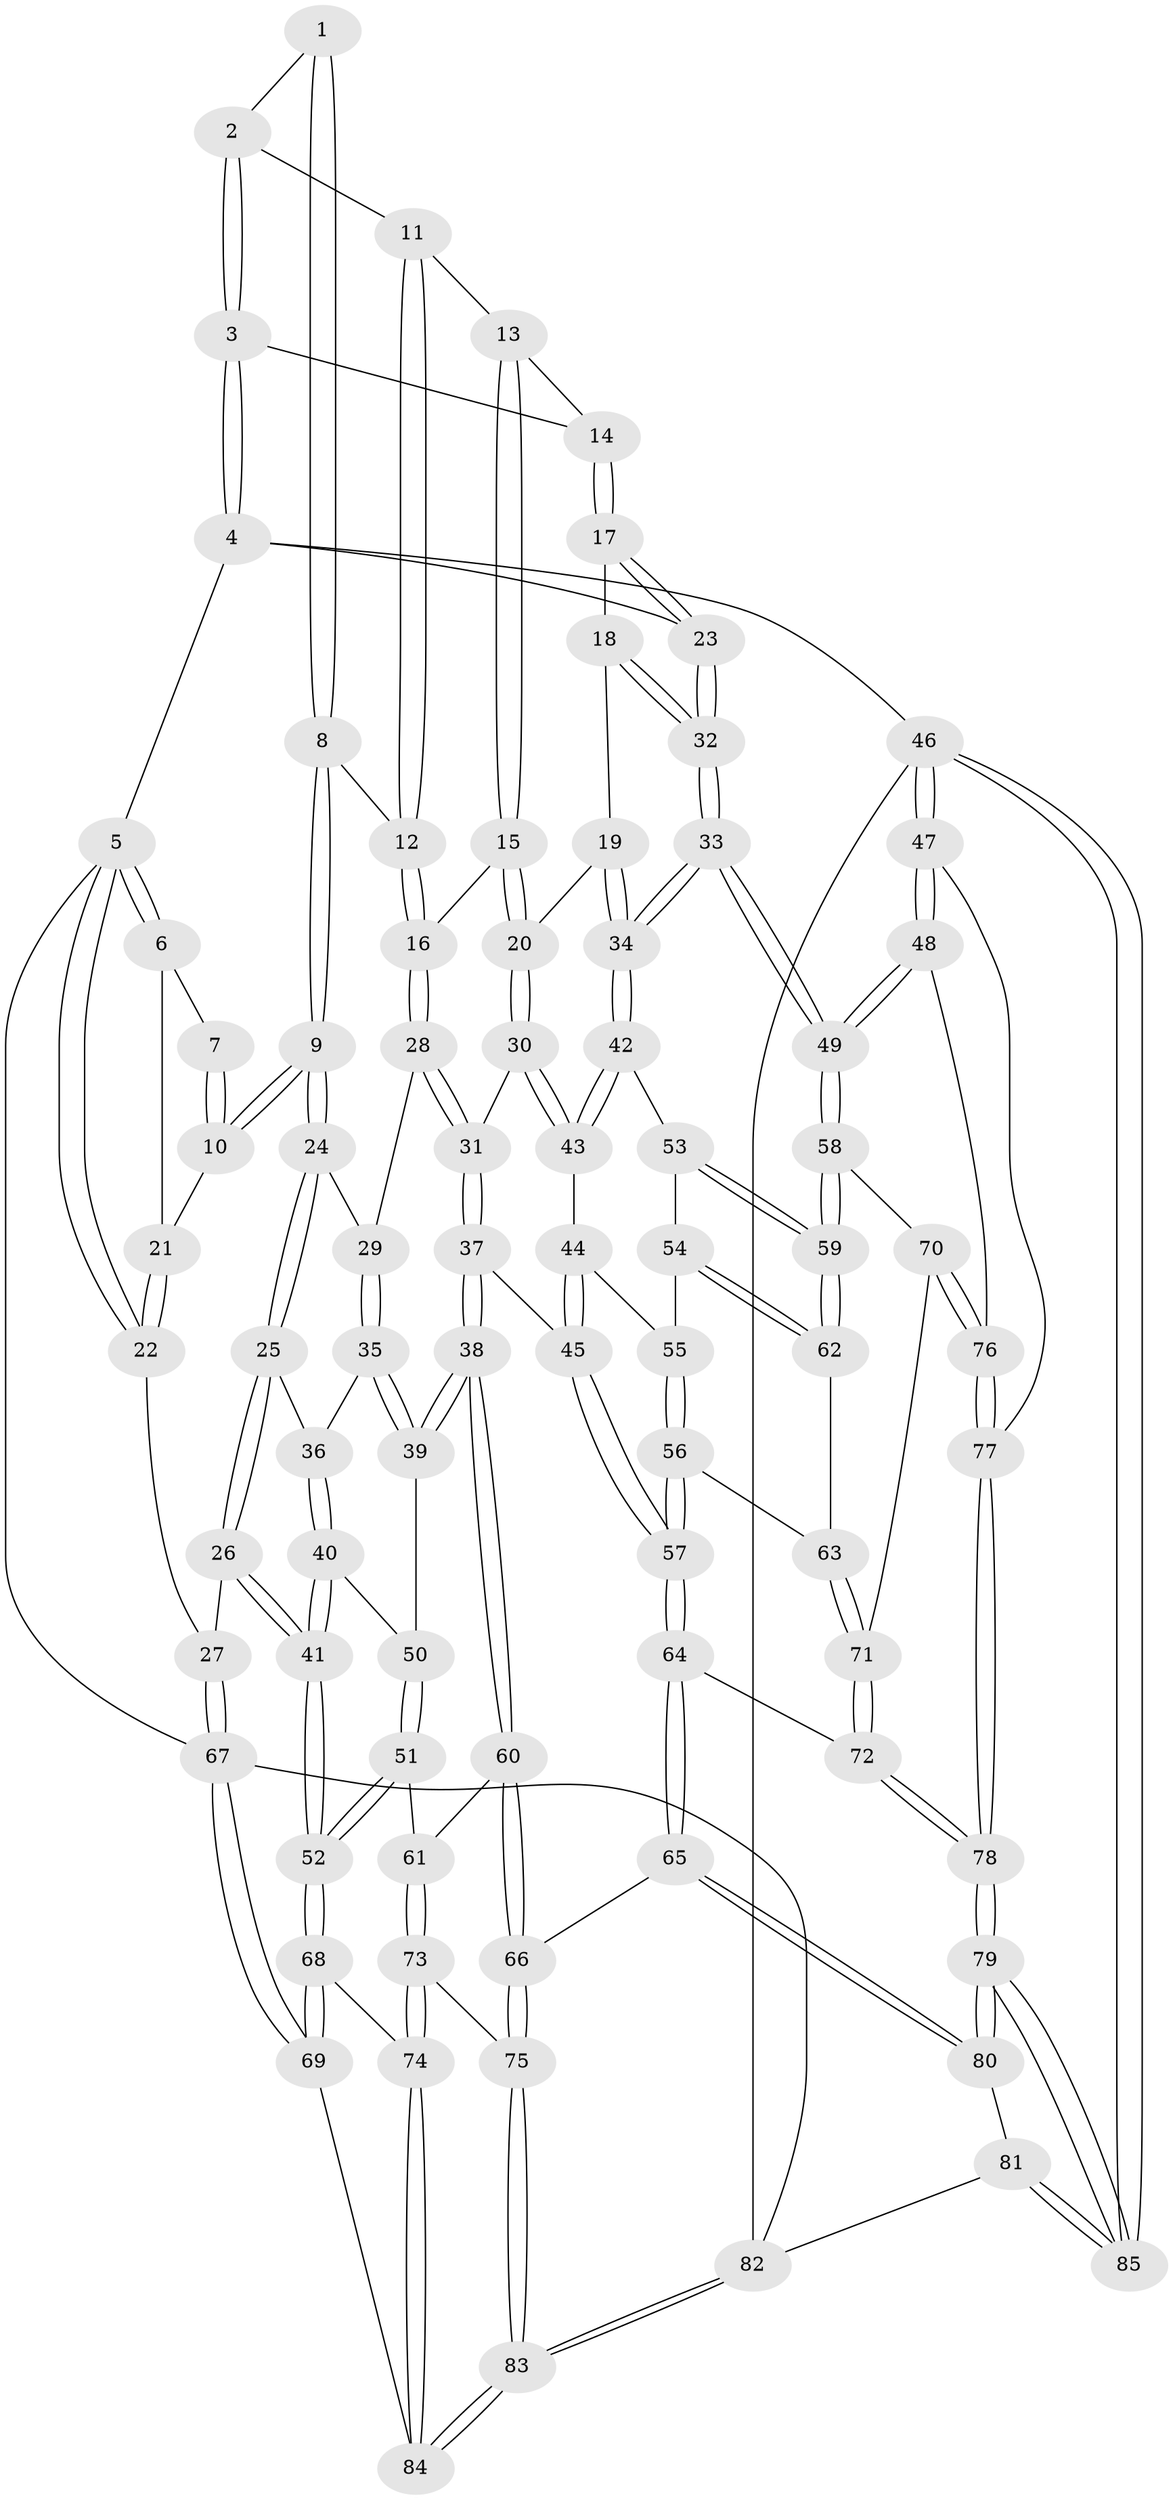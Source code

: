 // coarse degree distribution, {2: 0.08196721311475409, 5: 0.06557377049180328, 3: 0.7540983606557377, 4: 0.08196721311475409, 6: 0.01639344262295082}
// Generated by graph-tools (version 1.1) at 2025/54/03/04/25 22:54:11]
// undirected, 85 vertices, 209 edges
graph export_dot {
  node [color=gray90,style=filled];
  1 [pos="+0.501113377604748+0"];
  2 [pos="+0.5201053683741271+0"];
  3 [pos="+1+0"];
  4 [pos="+1+0"];
  5 [pos="+0+0"];
  6 [pos="+0+0"];
  7 [pos="+0.2703017366768677+0"];
  8 [pos="+0.40256114120813175+0.10667654793471716"];
  9 [pos="+0.27040894548927713+0.17999229310313183"];
  10 [pos="+0.25061211961471974+0.1240376148833972"];
  11 [pos="+0.5714010999980761+0"];
  12 [pos="+0.5464934726536512+0.1599262045119013"];
  13 [pos="+0.7290988698262378+0.09788945661483754"];
  14 [pos="+0.8379418594781316+0.0440337234918961"];
  15 [pos="+0.7267875133911659+0.10249730343919834"];
  16 [pos="+0.5595945766588621+0.19750116486639294"];
  17 [pos="+0.8324192208256158+0.2742937800108074"];
  18 [pos="+0.8307996083639886+0.2770415270088926"];
  19 [pos="+0.8106669965962864+0.29488799997674925"];
  20 [pos="+0.7389099898197008+0.3336674240622203"];
  21 [pos="+0.12807966022379608+0.08147339711594039"];
  22 [pos="+0+0.26704670278067677"];
  23 [pos="+1+0"];
  24 [pos="+0.2656007989748702+0.21650579863805347"];
  25 [pos="+0.20715366906670596+0.30068274553309177"];
  26 [pos="+0.04229977303889594+0.3748780742962891"];
  27 [pos="+0+0.3671219193594844"];
  28 [pos="+0.5590742227753432+0.2821017031776182"];
  29 [pos="+0.5524908984736618+0.28438899068088264"];
  30 [pos="+0.7366769578862895+0.335883201268834"];
  31 [pos="+0.5862982651808025+0.29774479623412947"];
  32 [pos="+1+0.38501067060402555"];
  33 [pos="+1+0.5211688724384447"];
  34 [pos="+1+0.5052884936205303"];
  35 [pos="+0.43127526791313275+0.4254465300821992"];
  36 [pos="+0.3130708006558093+0.38934041189852064"];
  37 [pos="+0.5635281143301718+0.5275218350260782"];
  38 [pos="+0.4658161390556901+0.5337696998067446"];
  39 [pos="+0.44921141653328983+0.49985954550346673"];
  40 [pos="+0.31098703005856676+0.4955944596841925"];
  41 [pos="+0.18258277603927267+0.5644550393198922"];
  42 [pos="+0.8594139159654084+0.48004919245729505"];
  43 [pos="+0.7423401890346241+0.3622568773344551"];
  44 [pos="+0.693488999818426+0.4792256816155018"];
  45 [pos="+0.5858565646714005+0.5373999277687905"];
  46 [pos="+1+1"];
  47 [pos="+1+0.6597678325190678"];
  48 [pos="+1+0.6403572047796656"];
  49 [pos="+1+0.6365920449545491"];
  50 [pos="+0.32380942112344685+0.5094896745383986"];
  51 [pos="+0.3397307807138127+0.6408065934832958"];
  52 [pos="+0.21801858271581678+0.6504185709485821"];
  53 [pos="+0.8378363828452303+0.5200107623225985"];
  54 [pos="+0.8136539227706763+0.5580746739756572"];
  55 [pos="+0.7180079930603518+0.5320014307821263"];
  56 [pos="+0.7053863342183356+0.6359247413661575"];
  57 [pos="+0.6446234781891726+0.6810880450580322"];
  58 [pos="+0.9328801907779898+0.6609790438083564"];
  59 [pos="+0.9232441842198668+0.6563599261190769"];
  60 [pos="+0.4188200370702416+0.6339265166550702"];
  61 [pos="+0.374043633111179+0.6469480392745939"];
  62 [pos="+0.8097594104179839+0.6090526944034793"];
  63 [pos="+0.7859353632871636+0.627285887530951"];
  64 [pos="+0.6316254645201298+0.7215430049839355"];
  65 [pos="+0.5852928958818802+0.7477739405876743"];
  66 [pos="+0.547699326559755+0.7425076889382469"];
  67 [pos="+0+0.8304846467564271"];
  68 [pos="+0.20739738552140935+0.6701950466645403"];
  69 [pos="+0+0.8178579981333286"];
  70 [pos="+0.8249893426043988+0.7425389198963113"];
  71 [pos="+0.8154934796226098+0.7431125552418403"];
  72 [pos="+0.745415803582423+0.7845076100446814"];
  73 [pos="+0.3701902840266714+0.7189464726583313"];
  74 [pos="+0.28295660548770357+0.8837868978278995"];
  75 [pos="+0.4330122654867424+0.8345084625012342"];
  76 [pos="+0.9021561151522113+0.8172285725189498"];
  77 [pos="+0.8303319153186283+1"];
  78 [pos="+0.812076489652447+1"];
  79 [pos="+0.7913168188716547+1"];
  80 [pos="+0.5870000943472613+0.7817364912599322"];
  81 [pos="+0.43766649916677447+1"];
  82 [pos="+0.386369547512561+1"];
  83 [pos="+0.33210591057225824+1"];
  84 [pos="+0.2884468936817671+0.943539900925632"];
  85 [pos="+0.7911888128174941+1"];
  1 -- 2;
  1 -- 8;
  1 -- 8;
  2 -- 3;
  2 -- 3;
  2 -- 11;
  3 -- 4;
  3 -- 4;
  3 -- 14;
  4 -- 5;
  4 -- 23;
  4 -- 46;
  5 -- 6;
  5 -- 6;
  5 -- 22;
  5 -- 22;
  5 -- 67;
  6 -- 7;
  6 -- 21;
  7 -- 10;
  7 -- 10;
  8 -- 9;
  8 -- 9;
  8 -- 12;
  9 -- 10;
  9 -- 10;
  9 -- 24;
  9 -- 24;
  10 -- 21;
  11 -- 12;
  11 -- 12;
  11 -- 13;
  12 -- 16;
  12 -- 16;
  13 -- 14;
  13 -- 15;
  13 -- 15;
  14 -- 17;
  14 -- 17;
  15 -- 16;
  15 -- 20;
  15 -- 20;
  16 -- 28;
  16 -- 28;
  17 -- 18;
  17 -- 23;
  17 -- 23;
  18 -- 19;
  18 -- 32;
  18 -- 32;
  19 -- 20;
  19 -- 34;
  19 -- 34;
  20 -- 30;
  20 -- 30;
  21 -- 22;
  21 -- 22;
  22 -- 27;
  23 -- 32;
  23 -- 32;
  24 -- 25;
  24 -- 25;
  24 -- 29;
  25 -- 26;
  25 -- 26;
  25 -- 36;
  26 -- 27;
  26 -- 41;
  26 -- 41;
  27 -- 67;
  27 -- 67;
  28 -- 29;
  28 -- 31;
  28 -- 31;
  29 -- 35;
  29 -- 35;
  30 -- 31;
  30 -- 43;
  30 -- 43;
  31 -- 37;
  31 -- 37;
  32 -- 33;
  32 -- 33;
  33 -- 34;
  33 -- 34;
  33 -- 49;
  33 -- 49;
  34 -- 42;
  34 -- 42;
  35 -- 36;
  35 -- 39;
  35 -- 39;
  36 -- 40;
  36 -- 40;
  37 -- 38;
  37 -- 38;
  37 -- 45;
  38 -- 39;
  38 -- 39;
  38 -- 60;
  38 -- 60;
  39 -- 50;
  40 -- 41;
  40 -- 41;
  40 -- 50;
  41 -- 52;
  41 -- 52;
  42 -- 43;
  42 -- 43;
  42 -- 53;
  43 -- 44;
  44 -- 45;
  44 -- 45;
  44 -- 55;
  45 -- 57;
  45 -- 57;
  46 -- 47;
  46 -- 47;
  46 -- 85;
  46 -- 85;
  46 -- 82;
  47 -- 48;
  47 -- 48;
  47 -- 77;
  48 -- 49;
  48 -- 49;
  48 -- 76;
  49 -- 58;
  49 -- 58;
  50 -- 51;
  50 -- 51;
  51 -- 52;
  51 -- 52;
  51 -- 61;
  52 -- 68;
  52 -- 68;
  53 -- 54;
  53 -- 59;
  53 -- 59;
  54 -- 55;
  54 -- 62;
  54 -- 62;
  55 -- 56;
  55 -- 56;
  56 -- 57;
  56 -- 57;
  56 -- 63;
  57 -- 64;
  57 -- 64;
  58 -- 59;
  58 -- 59;
  58 -- 70;
  59 -- 62;
  59 -- 62;
  60 -- 61;
  60 -- 66;
  60 -- 66;
  61 -- 73;
  61 -- 73;
  62 -- 63;
  63 -- 71;
  63 -- 71;
  64 -- 65;
  64 -- 65;
  64 -- 72;
  65 -- 66;
  65 -- 80;
  65 -- 80;
  66 -- 75;
  66 -- 75;
  67 -- 69;
  67 -- 69;
  67 -- 82;
  68 -- 69;
  68 -- 69;
  68 -- 74;
  69 -- 84;
  70 -- 71;
  70 -- 76;
  70 -- 76;
  71 -- 72;
  71 -- 72;
  72 -- 78;
  72 -- 78;
  73 -- 74;
  73 -- 74;
  73 -- 75;
  74 -- 84;
  74 -- 84;
  75 -- 83;
  75 -- 83;
  76 -- 77;
  76 -- 77;
  77 -- 78;
  77 -- 78;
  78 -- 79;
  78 -- 79;
  79 -- 80;
  79 -- 80;
  79 -- 85;
  79 -- 85;
  80 -- 81;
  81 -- 82;
  81 -- 85;
  81 -- 85;
  82 -- 83;
  82 -- 83;
  83 -- 84;
  83 -- 84;
}
